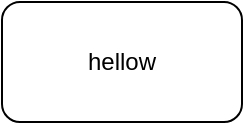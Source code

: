 <mxfile>
    <diagram id="-4HS5f_up5IOkpgq38Qh" name="Page-1">
        <mxGraphModel dx="1333" dy="860" grid="1" gridSize="10" guides="1" tooltips="1" connect="1" arrows="1" fold="1" page="1" pageScale="1" pageWidth="850" pageHeight="1100" math="0" shadow="0">
            <root>
                <mxCell id="0"/>
                <mxCell id="1" parent="0"/>
                <mxCell id="2" value="hellow" style="rounded=1;whiteSpace=wrap;html=1;" vertex="1" parent="1">
                    <mxGeometry x="340" y="300" width="120" height="60" as="geometry"/>
                </mxCell>
            </root>
        </mxGraphModel>
    </diagram>
</mxfile>